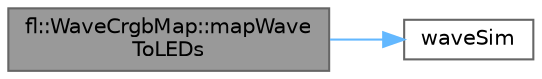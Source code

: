 digraph "fl::WaveCrgbMap::mapWaveToLEDs"
{
 // INTERACTIVE_SVG=YES
 // LATEX_PDF_SIZE
  bgcolor="transparent";
  edge [fontname=Helvetica,fontsize=10,labelfontname=Helvetica,labelfontsize=10];
  node [fontname=Helvetica,fontsize=10,shape=box,height=0.2,width=0.4];
  rankdir="LR";
  Node1 [id="Node000001",label="fl::WaveCrgbMap::mapWave\lToLEDs",height=0.2,width=0.4,color="gray40", fillcolor="grey60", style="filled", fontcolor="black",tooltip=" "];
  Node1 -> Node2 [id="edge1_Node000001_Node000002",color="steelblue1",style="solid",tooltip=" "];
  Node2 [id="Node000002",label="waveSim",height=0.2,width=0.4,color="grey40", fillcolor="white", style="filled",URL="$d8/d78/examples_2_wave_2wave_8h_a9c1ab94b23da54893875c5b6de8b8f3c.html#a9c1ab94b23da54893875c5b6de8b8f3c",tooltip=" "];
}
